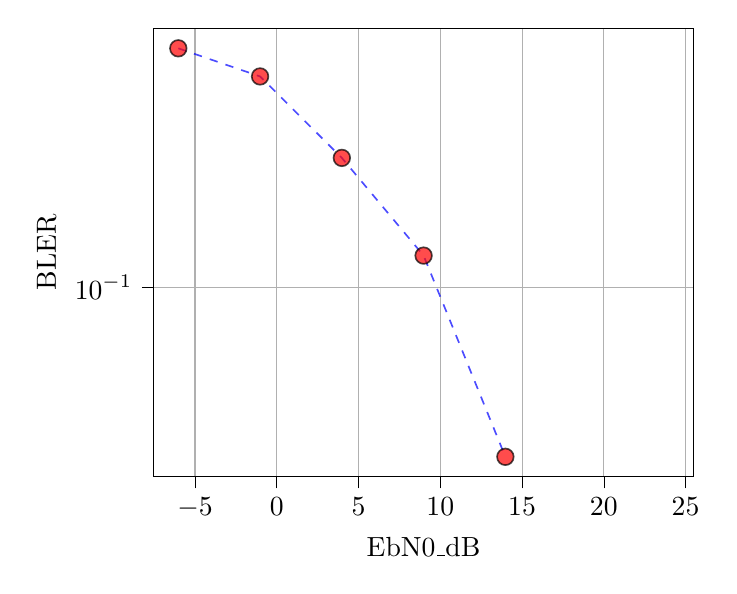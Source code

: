 % This file was created with tikzplotlib v0.9.16.
\begin{tikzpicture}

\begin{axis}[
log basis y={10},
tick align=outside,
tick pos=left,
x grid style={white!69.02!black},
xlabel={EbN0\_dB},
xmajorgrids,
xmin=-7.521, xmax=25.479,
xminorgrids,
xtick style={color=black},
y grid style={white!69.02!black},
ylabel={BLER},
ymajorgrids,
ymin=0.029, ymax=0.544,
yminorgrids,
ymode=log,
ytick style={color=black},
ytick={0.001,0.01,0.1,1,10},
yticklabels={
  \(\displaystyle {10^{-3}}\),
  \(\displaystyle {10^{-2}}\),
  \(\displaystyle {10^{-1}}\),
  \(\displaystyle {10^{0}}\),
  \(\displaystyle {10^{1}}\)
}
]
\addplot [semithick, blue, opacity=0.7, dashed, mark=*, mark size=3, mark options={solid,fill=red,draw=black}]
table {%
-6.021 0.477
-1.021 0.397
3.979 0.233
8.979 0.123
13.979 0.033
18.979 0
23.979 0
};
\end{axis}

\end{tikzpicture}
